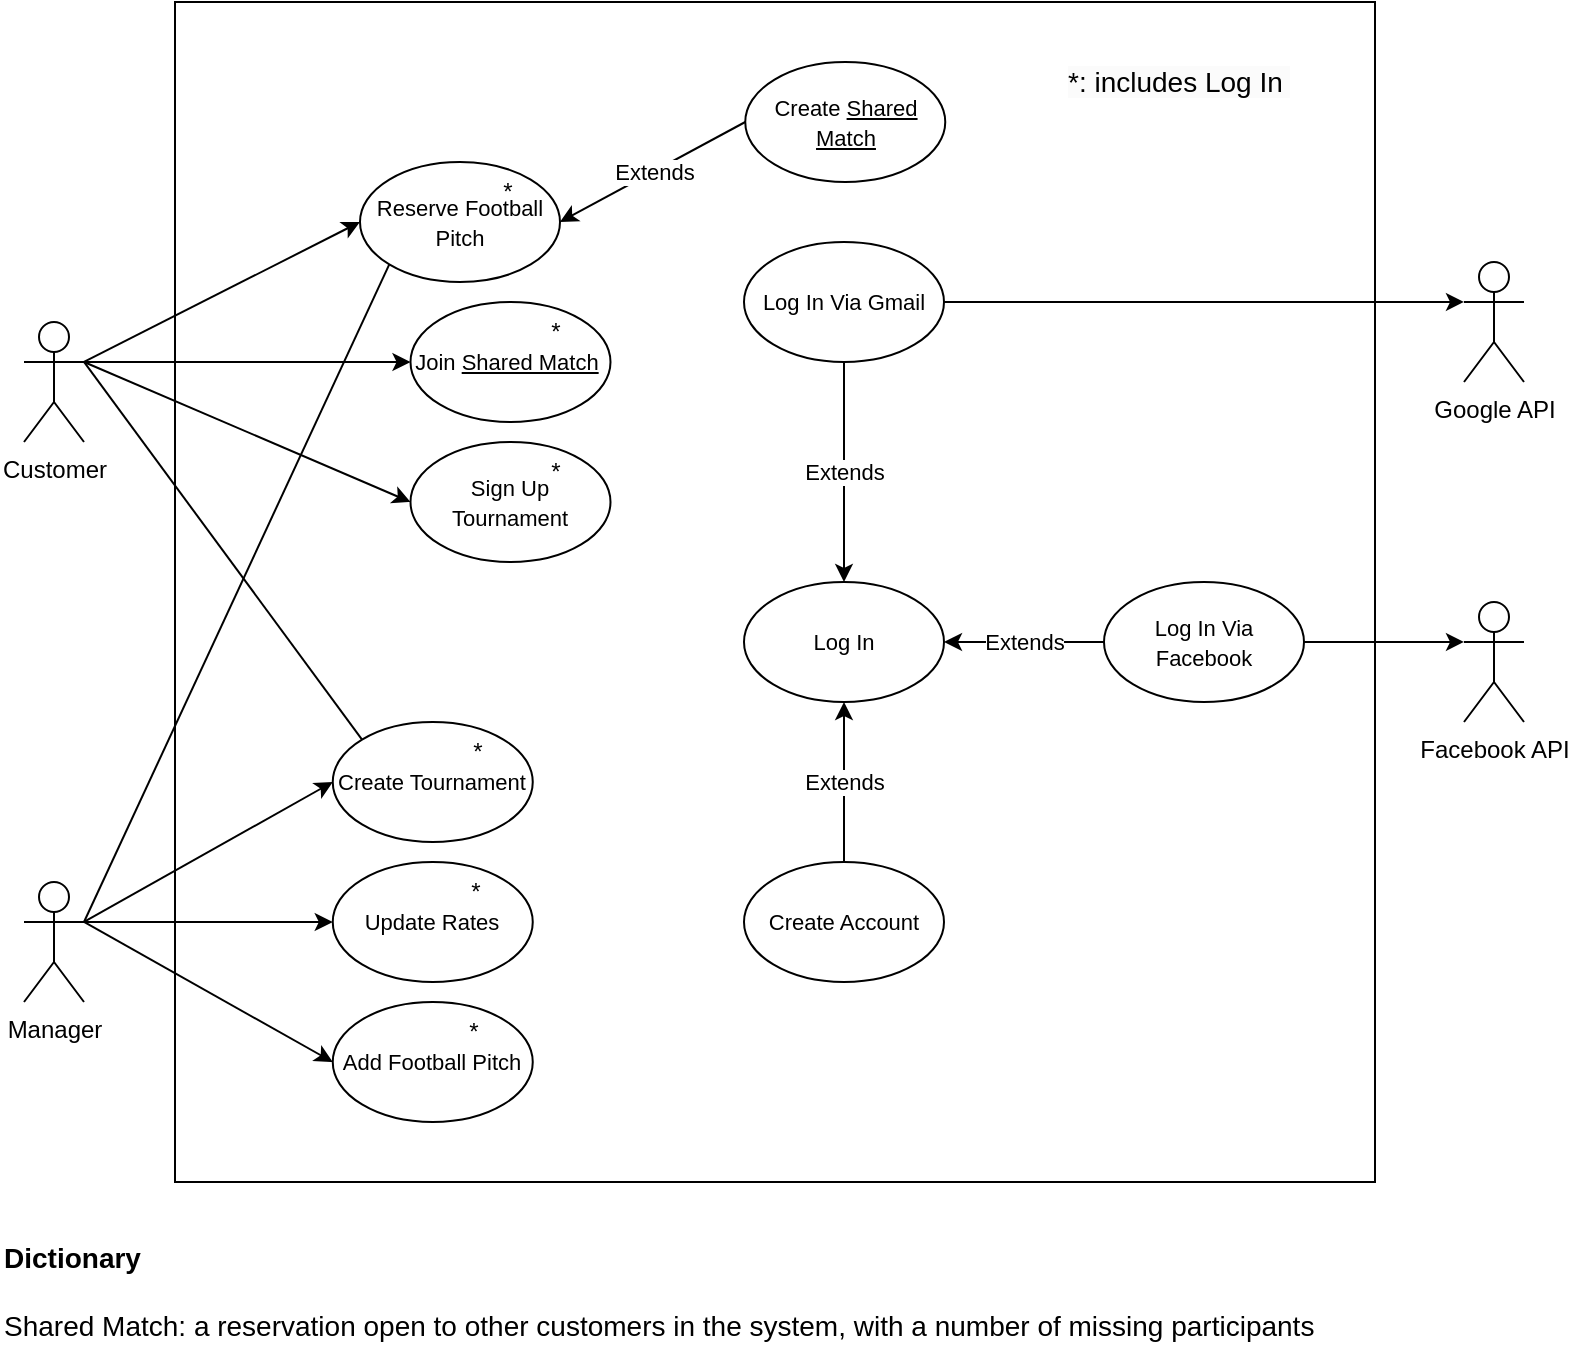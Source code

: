 <mxfile version="22.1.11" type="device">
  <diagram name="Pagina-1" id="TJIYRlZVVNKg7LEigqh6">
    <mxGraphModel dx="1088" dy="434" grid="1" gridSize="10" guides="1" tooltips="1" connect="1" arrows="1" fold="1" page="1" pageScale="1" pageWidth="827" pageHeight="1169" math="0" shadow="0">
      <root>
        <mxCell id="0" />
        <mxCell id="1" parent="0" />
        <mxCell id="VYkuQ8G43RXA0hPSaBdG-6" value="" style="html=1;whiteSpace=wrap;fillColor=none;" parent="1" vertex="1">
          <mxGeometry x="113.5" y="50" width="600" height="590" as="geometry" />
        </mxCell>
        <mxCell id="VYkuQ8G43RXA0hPSaBdG-1" value="Customer" style="shape=umlActor;verticalLabelPosition=bottom;verticalAlign=top;html=1;" parent="1" vertex="1">
          <mxGeometry x="38" y="210" width="30" height="60" as="geometry" />
        </mxCell>
        <mxCell id="VYkuQ8G43RXA0hPSaBdG-4" value="Manager" style="shape=umlActor;verticalLabelPosition=bottom;verticalAlign=top;html=1;" parent="1" vertex="1">
          <mxGeometry x="38" y="490" width="30" height="60" as="geometry" />
        </mxCell>
        <mxCell id="VYkuQ8G43RXA0hPSaBdG-9" value="&lt;font style=&quot;font-size: 11px;&quot;&gt;Log In&lt;/font&gt;" style="ellipse;whiteSpace=wrap;html=1;" parent="1" vertex="1">
          <mxGeometry x="398" y="340" width="100" height="60" as="geometry" />
        </mxCell>
        <mxCell id="YGv7T2RvrnoPIYcgh6Ru-1" value="&lt;font style=&quot;font-size: 11px;&quot;&gt;Join &lt;u&gt;Shared Match&lt;/u&gt;&amp;nbsp;&lt;/font&gt;" style="ellipse;whiteSpace=wrap;html=1;" parent="1" vertex="1">
          <mxGeometry x="231.25" y="200" width="100" height="60" as="geometry" />
        </mxCell>
        <mxCell id="YGv7T2RvrnoPIYcgh6Ru-2" value="&lt;font style=&quot;font-size: 11px;&quot;&gt;Reserve Football Pitch&lt;/font&gt;" style="ellipse;whiteSpace=wrap;html=1;" parent="1" vertex="1">
          <mxGeometry x="206" y="130" width="100" height="60" as="geometry" />
        </mxCell>
        <mxCell id="YGv7T2RvrnoPIYcgh6Ru-4" value="&lt;font style=&quot;font-size: 11px;&quot;&gt;Create Tournament&lt;/font&gt;" style="ellipse;whiteSpace=wrap;html=1;" parent="1" vertex="1">
          <mxGeometry x="192.38" y="410" width="100" height="60" as="geometry" />
        </mxCell>
        <mxCell id="YGv7T2RvrnoPIYcgh6Ru-7" value="&lt;font style=&quot;font-size: 12px;&quot;&gt;Google API&lt;br&gt;&lt;/font&gt;" style="shape=umlActor;verticalLabelPosition=bottom;verticalAlign=top;html=1;" parent="1" vertex="1">
          <mxGeometry x="758" y="180" width="30" height="60" as="geometry" />
        </mxCell>
        <mxCell id="YGv7T2RvrnoPIYcgh6Ru-24" value="" style="endArrow=classic;html=1;rounded=0;exitX=1;exitY=0.333;exitDx=0;exitDy=0;exitPerimeter=0;entryX=0;entryY=0.5;entryDx=0;entryDy=0;" parent="1" source="VYkuQ8G43RXA0hPSaBdG-1" target="YGv7T2RvrnoPIYcgh6Ru-2" edge="1">
          <mxGeometry width="50" height="50" relative="1" as="geometry">
            <mxPoint x="388" y="300" as="sourcePoint" />
            <mxPoint x="438" y="250" as="targetPoint" />
          </mxGeometry>
        </mxCell>
        <mxCell id="YGv7T2RvrnoPIYcgh6Ru-30" value="" style="endArrow=classic;html=1;rounded=0;exitX=1;exitY=0.333;exitDx=0;exitDy=0;exitPerimeter=0;entryX=0;entryY=0.5;entryDx=0;entryDy=0;" parent="1" source="VYkuQ8G43RXA0hPSaBdG-1" target="YGv7T2RvrnoPIYcgh6Ru-1" edge="1">
          <mxGeometry width="50" height="50" relative="1" as="geometry">
            <mxPoint x="308" y="340" as="sourcePoint" />
            <mxPoint x="358" y="290" as="targetPoint" />
          </mxGeometry>
        </mxCell>
        <mxCell id="YGv7T2RvrnoPIYcgh6Ru-35" value="" style="endArrow=classic;html=1;rounded=0;entryX=0;entryY=0.333;entryDx=0;entryDy=0;entryPerimeter=0;exitX=1;exitY=0.5;exitDx=0;exitDy=0;" parent="1" source="pXMUvUlf4i8bMqYEDKzL-3" target="YGv7T2RvrnoPIYcgh6Ru-7" edge="1">
          <mxGeometry width="50" height="50" relative="1" as="geometry">
            <mxPoint x="538" y="310" as="sourcePoint" />
            <mxPoint x="588" y="260" as="targetPoint" />
          </mxGeometry>
        </mxCell>
        <mxCell id="pXMUvUlf4i8bMqYEDKzL-3" value="&lt;font style=&quot;font-size: 11px;&quot;&gt;Log In Via Gmail&lt;/font&gt;" style="ellipse;whiteSpace=wrap;html=1;" parent="1" vertex="1">
          <mxGeometry x="398" y="170" width="100" height="60" as="geometry" />
        </mxCell>
        <mxCell id="pXMUvUlf4i8bMqYEDKzL-4" value="" style="endArrow=classic;html=1;rounded=0;exitX=0.5;exitY=1;exitDx=0;exitDy=0;entryX=0.5;entryY=0;entryDx=0;entryDy=0;" parent="1" source="pXMUvUlf4i8bMqYEDKzL-3" target="VYkuQ8G43RXA0hPSaBdG-9" edge="1">
          <mxGeometry relative="1" as="geometry">
            <mxPoint x="478" y="240" as="sourcePoint" />
            <mxPoint x="578" y="240" as="targetPoint" />
          </mxGeometry>
        </mxCell>
        <mxCell id="pXMUvUlf4i8bMqYEDKzL-5" value="Extends" style="edgeLabel;resizable=0;html=1;align=center;verticalAlign=middle;" parent="pXMUvUlf4i8bMqYEDKzL-4" connectable="0" vertex="1">
          <mxGeometry relative="1" as="geometry" />
        </mxCell>
        <mxCell id="pXMUvUlf4i8bMqYEDKzL-6" value="&lt;font style=&quot;font-size: 11px;&quot;&gt;Create Account&lt;/font&gt;" style="ellipse;whiteSpace=wrap;html=1;" parent="1" vertex="1">
          <mxGeometry x="398" y="480" width="100" height="60" as="geometry" />
        </mxCell>
        <mxCell id="pXMUvUlf4i8bMqYEDKzL-7" value="Extends" style="endArrow=classic;html=1;rounded=0;entryX=0.5;entryY=1;entryDx=0;entryDy=0;exitX=0.5;exitY=0;exitDx=0;exitDy=0;" parent="1" source="pXMUvUlf4i8bMqYEDKzL-6" target="VYkuQ8G43RXA0hPSaBdG-9" edge="1">
          <mxGeometry relative="1" as="geometry">
            <mxPoint x="448" y="380" as="sourcePoint" />
            <mxPoint x="548" y="380" as="targetPoint" />
          </mxGeometry>
        </mxCell>
        <mxCell id="pXMUvUlf4i8bMqYEDKzL-13" value="" style="endArrow=classic;html=1;rounded=0;exitX=1;exitY=0.333;exitDx=0;exitDy=0;exitPerimeter=0;entryX=0;entryY=0.5;entryDx=0;entryDy=0;" parent="1" source="VYkuQ8G43RXA0hPSaBdG-4" target="YGv7T2RvrnoPIYcgh6Ru-4" edge="1">
          <mxGeometry width="50" height="50" relative="1" as="geometry">
            <mxPoint x="328" y="560" as="sourcePoint" />
            <mxPoint x="378" y="510" as="targetPoint" />
          </mxGeometry>
        </mxCell>
        <mxCell id="pXMUvUlf4i8bMqYEDKzL-24" value="&lt;font style=&quot;font-size: 11px;&quot;&gt;Create &lt;u&gt;Shared Match&lt;/u&gt;&lt;/font&gt;" style="ellipse;whiteSpace=wrap;html=1;" parent="1" vertex="1">
          <mxGeometry x="398.63" y="80" width="100" height="60" as="geometry" />
        </mxCell>
        <mxCell id="pXMUvUlf4i8bMqYEDKzL-35" value="*" style="text;html=1;strokeColor=none;fillColor=none;align=center;verticalAlign=middle;whiteSpace=wrap;rounded=0;" parent="1" vertex="1">
          <mxGeometry x="273.75" y="200" width="60" height="30" as="geometry" />
        </mxCell>
        <mxCell id="pXMUvUlf4i8bMqYEDKzL-37" value="*" style="text;html=1;strokeColor=none;fillColor=none;align=center;verticalAlign=middle;whiteSpace=wrap;rounded=0;" parent="1" vertex="1">
          <mxGeometry x="249.75" y="130" width="60" height="30" as="geometry" />
        </mxCell>
        <mxCell id="pXMUvUlf4i8bMqYEDKzL-38" value="&lt;font style=&quot;font-size: 14px;&quot;&gt;&lt;b&gt;Dictionary&lt;br&gt;&lt;br&gt;&lt;/b&gt;Shared Match:&amp;nbsp;a reservation open to other customers in the system, with a number of missing participants&lt;br&gt;&lt;/font&gt;" style="text;html=1;strokeColor=none;fillColor=none;align=left;verticalAlign=middle;whiteSpace=wrap;rounded=0;" parent="1" vertex="1">
          <mxGeometry x="26" y="660" width="672" height="70" as="geometry" />
        </mxCell>
        <mxCell id="JSUpxwKBtzQWxORTPVua-3" value="" style="endArrow=classic;html=1;rounded=0;exitX=0;exitY=0.5;exitDx=0;exitDy=0;entryX=1;entryY=0.5;entryDx=0;entryDy=0;" parent="1" source="pXMUvUlf4i8bMqYEDKzL-24" target="YGv7T2RvrnoPIYcgh6Ru-2" edge="1">
          <mxGeometry relative="1" as="geometry">
            <mxPoint x="398" y="130" as="sourcePoint" />
            <mxPoint x="308" y="130" as="targetPoint" />
          </mxGeometry>
        </mxCell>
        <mxCell id="JSUpxwKBtzQWxORTPVua-4" value="Extends" style="edgeLabel;resizable=0;html=1;align=center;verticalAlign=middle;" parent="JSUpxwKBtzQWxORTPVua-3" connectable="0" vertex="1">
          <mxGeometry relative="1" as="geometry" />
        </mxCell>
        <mxCell id="JSUpxwKBtzQWxORTPVua-5" value="&lt;font style=&quot;font-size: 11px;&quot;&gt;Update Rates&lt;/font&gt;" style="ellipse;whiteSpace=wrap;html=1;" parent="1" vertex="1">
          <mxGeometry x="192.38" y="480" width="100" height="60" as="geometry" />
        </mxCell>
        <mxCell id="3cIT5jCqNrF9T8N8SsBt-2" value="*" style="text;html=1;strokeColor=none;fillColor=none;align=center;verticalAlign=middle;whiteSpace=wrap;rounded=0;" parent="1" vertex="1">
          <mxGeometry x="234.88" y="410" width="60" height="30" as="geometry" />
        </mxCell>
        <mxCell id="3cIT5jCqNrF9T8N8SsBt-3" value="*" style="text;html=1;strokeColor=none;fillColor=none;align=center;verticalAlign=middle;whiteSpace=wrap;rounded=0;" parent="1" vertex="1">
          <mxGeometry x="233.63" y="480" width="60" height="30" as="geometry" />
        </mxCell>
        <mxCell id="3cIT5jCqNrF9T8N8SsBt-4" value="" style="endArrow=classic;html=1;rounded=0;exitX=1;exitY=0.333;exitDx=0;exitDy=0;exitPerimeter=0;entryX=0;entryY=0.5;entryDx=0;entryDy=0;" parent="1" source="VYkuQ8G43RXA0hPSaBdG-4" target="JSUpxwKBtzQWxORTPVua-5" edge="1">
          <mxGeometry width="50" height="50" relative="1" as="geometry">
            <mxPoint x="338" y="600" as="sourcePoint" />
            <mxPoint x="388" y="550" as="targetPoint" />
          </mxGeometry>
        </mxCell>
        <mxCell id="CUCYZQs7ReIc307yx0Ik-4" value="&lt;font style=&quot;font-size: 12px;&quot;&gt;Facebook API&lt;br&gt;&lt;/font&gt;" style="shape=umlActor;verticalLabelPosition=bottom;verticalAlign=top;html=1;" parent="1" vertex="1">
          <mxGeometry x="758" y="350" width="30" height="60" as="geometry" />
        </mxCell>
        <mxCell id="CUCYZQs7ReIc307yx0Ik-6" value="&lt;font style=&quot;font-size: 11px;&quot;&gt;Log In Via Facebook&lt;/font&gt;" style="ellipse;whiteSpace=wrap;html=1;" parent="1" vertex="1">
          <mxGeometry x="578" y="340" width="100" height="60" as="geometry" />
        </mxCell>
        <mxCell id="CUCYZQs7ReIc307yx0Ik-7" value="Extends" style="endArrow=classic;html=1;rounded=0;entryX=1;entryY=0.5;entryDx=0;entryDy=0;exitX=0;exitY=0.5;exitDx=0;exitDy=0;" parent="1" source="CUCYZQs7ReIc307yx0Ik-6" target="VYkuQ8G43RXA0hPSaBdG-9" edge="1">
          <mxGeometry relative="1" as="geometry">
            <mxPoint x="528" y="435" as="sourcePoint" />
            <mxPoint x="528" y="340" as="targetPoint" />
          </mxGeometry>
        </mxCell>
        <mxCell id="CUCYZQs7ReIc307yx0Ik-8" value="" style="endArrow=classic;html=1;rounded=0;entryX=0;entryY=0.333;entryDx=0;entryDy=0;entryPerimeter=0;exitX=1;exitY=0.5;exitDx=0;exitDy=0;" parent="1" source="CUCYZQs7ReIc307yx0Ik-6" target="CUCYZQs7ReIc307yx0Ik-4" edge="1">
          <mxGeometry width="50" height="50" relative="1" as="geometry">
            <mxPoint x="648" y="370" as="sourcePoint" />
            <mxPoint x="698" y="320" as="targetPoint" />
          </mxGeometry>
        </mxCell>
        <mxCell id="u67dnZ7TjAeRBNaexq_y-3" value="&lt;span style=&quot;font-size: 11px;&quot;&gt;Add Football Pitch&lt;/span&gt;" style="ellipse;whiteSpace=wrap;html=1;" parent="1" vertex="1">
          <mxGeometry x="192.38" y="550" width="100" height="60" as="geometry" />
        </mxCell>
        <mxCell id="u67dnZ7TjAeRBNaexq_y-4" value="*" style="text;html=1;strokeColor=none;fillColor=none;align=center;verticalAlign=middle;whiteSpace=wrap;rounded=0;" parent="1" vertex="1">
          <mxGeometry x="233.01" y="550" width="60" height="30" as="geometry" />
        </mxCell>
        <mxCell id="u67dnZ7TjAeRBNaexq_y-5" value="" style="endArrow=classic;html=1;rounded=0;entryX=0;entryY=0.5;entryDx=0;entryDy=0;exitX=1;exitY=0.333;exitDx=0;exitDy=0;exitPerimeter=0;" parent="1" source="VYkuQ8G43RXA0hPSaBdG-4" target="u67dnZ7TjAeRBNaexq_y-3" edge="1">
          <mxGeometry width="50" height="50" relative="1" as="geometry">
            <mxPoint x="310" y="600" as="sourcePoint" />
            <mxPoint x="360" y="550" as="targetPoint" />
          </mxGeometry>
        </mxCell>
        <mxCell id="_R4P_zVctG-r0srgMJjs-1" value="&lt;font style=&quot;font-size: 11px;&quot;&gt;Sign Up Tournament&lt;/font&gt;" style="ellipse;whiteSpace=wrap;html=1;" parent="1" vertex="1">
          <mxGeometry x="231.25" y="270" width="100" height="60" as="geometry" />
        </mxCell>
        <mxCell id="_R4P_zVctG-r0srgMJjs-2" value="*" style="text;html=1;strokeColor=none;fillColor=none;align=center;verticalAlign=middle;whiteSpace=wrap;rounded=0;" parent="1" vertex="1">
          <mxGeometry x="273.75" y="270" width="60" height="30" as="geometry" />
        </mxCell>
        <mxCell id="_R4P_zVctG-r0srgMJjs-3" value="" style="endArrow=classic;html=1;rounded=0;exitX=1;exitY=0.333;exitDx=0;exitDy=0;exitPerimeter=0;entryX=0;entryY=0.5;entryDx=0;entryDy=0;" parent="1" source="VYkuQ8G43RXA0hPSaBdG-1" target="_R4P_zVctG-r0srgMJjs-1" edge="1">
          <mxGeometry width="50" height="50" relative="1" as="geometry">
            <mxPoint x="80" y="240" as="sourcePoint" />
            <mxPoint x="390" y="270" as="targetPoint" />
          </mxGeometry>
        </mxCell>
        <mxCell id="WrkPoL4GbuSK7aLicKeG-1" value="&lt;span style=&quot;color: rgb(0, 0, 0); font-family: Helvetica; font-size: 14px; font-style: normal; font-variant-ligatures: normal; font-variant-caps: normal; font-weight: 400; letter-spacing: normal; orphans: 2; text-align: left; text-indent: 0px; text-transform: none; widows: 2; word-spacing: 0px; -webkit-text-stroke-width: 0px; background-color: rgb(251, 251, 251); text-decoration-thickness: initial; text-decoration-style: initial; text-decoration-color: initial; float: none; display: inline !important;&quot;&gt;*: includes Log In&amp;nbsp;&lt;/span&gt;&lt;br style=&quot;border-color: var(--border-color); color: rgb(0, 0, 0); font-family: Helvetica; font-size: 14px; font-style: normal; font-variant-ligatures: normal; font-variant-caps: normal; font-weight: 400; letter-spacing: normal; orphans: 2; text-align: left; text-indent: 0px; text-transform: none; widows: 2; word-spacing: 0px; -webkit-text-stroke-width: 0px; background-color: rgb(251, 251, 251); text-decoration-thickness: initial; text-decoration-style: initial; text-decoration-color: initial;&quot;&gt;" style="text;whiteSpace=wrap;html=1;" parent="1" vertex="1">
          <mxGeometry x="558" y="74.94" width="140" height="40" as="geometry" />
        </mxCell>
        <mxCell id="oedeNcAQH1FVu-flYFop-1" value="" style="endArrow=none;html=1;rounded=0;exitX=1;exitY=0.333;exitDx=0;exitDy=0;exitPerimeter=0;entryX=0;entryY=0;entryDx=0;entryDy=0;" edge="1" parent="1" source="VYkuQ8G43RXA0hPSaBdG-1" target="YGv7T2RvrnoPIYcgh6Ru-4">
          <mxGeometry width="50" height="50" relative="1" as="geometry">
            <mxPoint x="370" y="350" as="sourcePoint" />
            <mxPoint x="420" y="300" as="targetPoint" />
          </mxGeometry>
        </mxCell>
        <mxCell id="oedeNcAQH1FVu-flYFop-2" value="" style="endArrow=none;html=1;rounded=0;exitX=1;exitY=0.333;exitDx=0;exitDy=0;exitPerimeter=0;entryX=0;entryY=1;entryDx=0;entryDy=0;" edge="1" parent="1" source="VYkuQ8G43RXA0hPSaBdG-4" target="YGv7T2RvrnoPIYcgh6Ru-2">
          <mxGeometry width="50" height="50" relative="1" as="geometry">
            <mxPoint x="360" y="400" as="sourcePoint" />
            <mxPoint x="410" y="350" as="targetPoint" />
          </mxGeometry>
        </mxCell>
      </root>
    </mxGraphModel>
  </diagram>
</mxfile>
